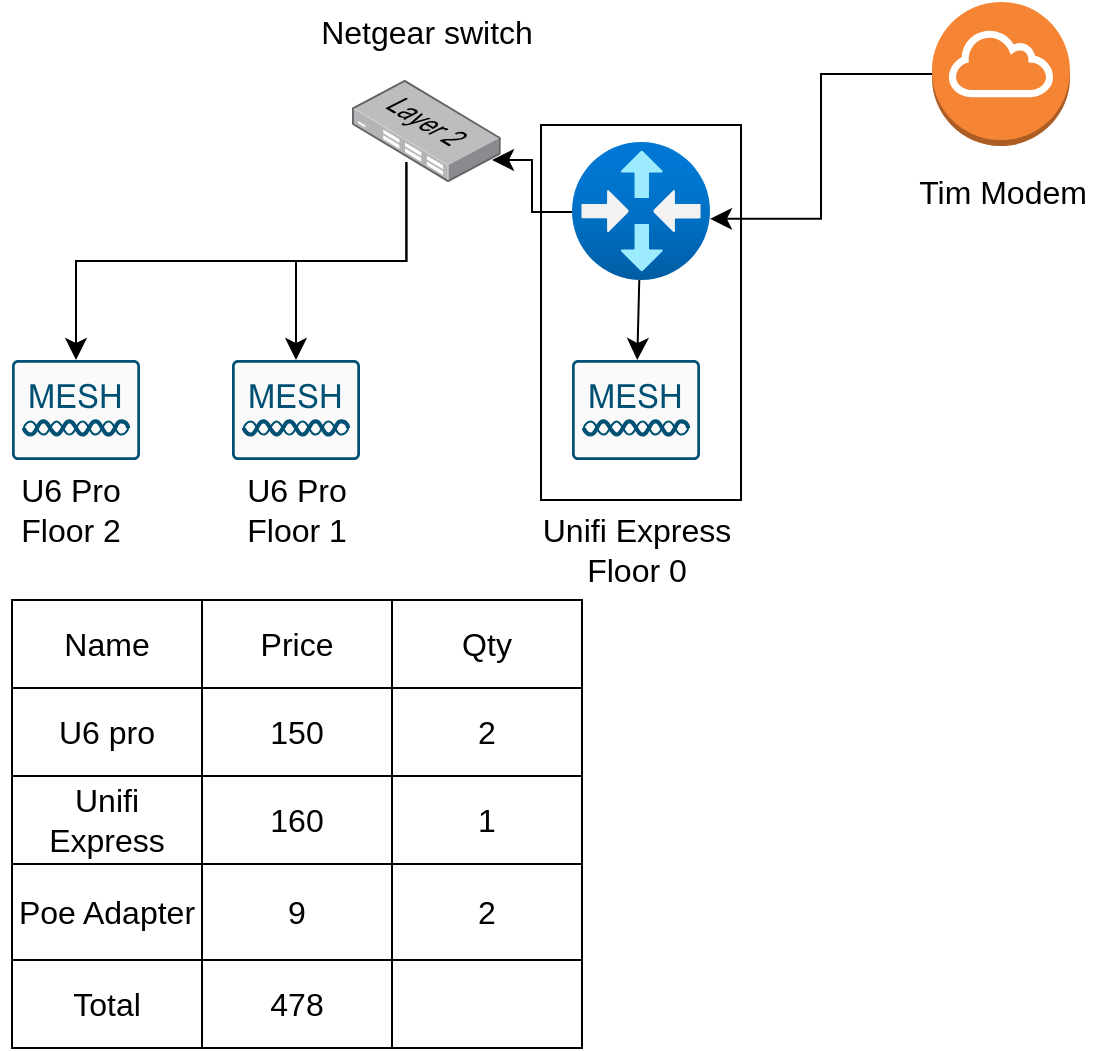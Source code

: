 <mxfile version="22.1.11" type="github">
  <diagram name="Pagina-1" id="ozzTXvZXU9X8fIxmE-A8">
    <mxGraphModel dx="1471" dy="1411" grid="1" gridSize="10" guides="1" tooltips="1" connect="1" arrows="1" fold="1" page="0" pageScale="1" pageWidth="827" pageHeight="1169" math="0" shadow="0">
      <root>
        <mxCell id="0" />
        <mxCell id="1" parent="0" />
        <mxCell id="nrLmRwJp_RmMb4az66oB-20" value="" style="rounded=0;whiteSpace=wrap;html=1;fontSize=16;" vertex="1" parent="1">
          <mxGeometry x="384.5" y="-7.5" width="100" height="187.5" as="geometry" />
        </mxCell>
        <mxCell id="nrLmRwJp_RmMb4az66oB-11" value="" style="edgeStyle=none;curved=1;rounded=0;orthogonalLoop=1;jettySize=auto;html=1;fontSize=12;startSize=8;endSize=8;" edge="1" parent="1" source="nrLmRwJp_RmMb4az66oB-3" target="nrLmRwJp_RmMb4az66oB-9">
          <mxGeometry relative="1" as="geometry" />
        </mxCell>
        <mxCell id="nrLmRwJp_RmMb4az66oB-3" value="" style="image;aspect=fixed;html=1;points=[];align=center;fontSize=12;image=img/lib/azure2/networking/Virtual_Router.svg;" vertex="1" parent="1">
          <mxGeometry x="400" y="1" width="69" height="69" as="geometry" />
        </mxCell>
        <mxCell id="nrLmRwJp_RmMb4az66oB-10" style="edgeStyle=elbowEdgeStyle;rounded=0;orthogonalLoop=1;jettySize=auto;html=1;fontSize=12;startSize=8;endSize=8;entryX=1;entryY=0.557;entryDx=0;entryDy=0;entryPerimeter=0;" edge="1" parent="1" source="nrLmRwJp_RmMb4az66oB-4" target="nrLmRwJp_RmMb4az66oB-3">
          <mxGeometry relative="1" as="geometry" />
        </mxCell>
        <mxCell id="nrLmRwJp_RmMb4az66oB-4" value="" style="outlineConnect=0;dashed=0;verticalLabelPosition=bottom;verticalAlign=top;align=center;html=1;shape=mxgraph.aws3.internet_gateway;fillColor=#F58534;gradientColor=none;fontSize=16;" vertex="1" parent="1">
          <mxGeometry x="580" y="-69" width="69" height="72" as="geometry" />
        </mxCell>
        <mxCell id="nrLmRwJp_RmMb4az66oB-5" value="" style="sketch=0;points=[[0.015,0.015,0],[0.985,0.015,0],[0.985,0.985,0],[0.015,0.985,0],[0.25,0,0],[0.5,0,0],[0.75,0,0],[1,0.25,0],[1,0.5,0],[1,0.75,0],[0.75,1,0],[0.5,1,0],[0.25,1,0],[0,0.75,0],[0,0.5,0],[0,0.25,0]];verticalLabelPosition=bottom;html=1;verticalAlign=top;aspect=fixed;align=center;pointerEvents=1;shape=mxgraph.cisco19.rect;prIcon=mesh_access_point;fillColor=#FAFAFA;strokeColor=#005073;fontSize=16;" vertex="1" parent="1">
          <mxGeometry x="120" y="110" width="64" height="50" as="geometry" />
        </mxCell>
        <mxCell id="nrLmRwJp_RmMb4az66oB-6" value="" style="sketch=0;points=[[0.015,0.015,0],[0.985,0.015,0],[0.985,0.985,0],[0.015,0.985,0],[0.25,0,0],[0.5,0,0],[0.75,0,0],[1,0.25,0],[1,0.5,0],[1,0.75,0],[0.75,1,0],[0.5,1,0],[0.25,1,0],[0,0.75,0],[0,0.5,0],[0,0.25,0]];verticalLabelPosition=bottom;html=1;verticalAlign=top;aspect=fixed;align=center;pointerEvents=1;shape=mxgraph.cisco19.rect;prIcon=mesh_access_point;fillColor=#FAFAFA;strokeColor=#005073;fontSize=16;" vertex="1" parent="1">
          <mxGeometry x="230" y="110" width="64" height="50" as="geometry" />
        </mxCell>
        <mxCell id="nrLmRwJp_RmMb4az66oB-9" value="" style="sketch=0;points=[[0.015,0.015,0],[0.985,0.015,0],[0.985,0.985,0],[0.015,0.985,0],[0.25,0,0],[0.5,0,0],[0.75,0,0],[1,0.25,0],[1,0.5,0],[1,0.75,0],[0.75,1,0],[0.5,1,0],[0.25,1,0],[0,0.75,0],[0,0.5,0],[0,0.25,0]];verticalLabelPosition=bottom;html=1;verticalAlign=top;aspect=fixed;align=center;pointerEvents=1;shape=mxgraph.cisco19.rect;prIcon=mesh_access_point;fillColor=#FAFAFA;strokeColor=#005073;fontSize=16;" vertex="1" parent="1">
          <mxGeometry x="400" y="110" width="64" height="50" as="geometry" />
        </mxCell>
        <mxCell id="nrLmRwJp_RmMb4az66oB-12" style="edgeStyle=elbowEdgeStyle;rounded=0;orthogonalLoop=1;jettySize=auto;html=1;fontSize=12;startSize=8;endSize=8;entryX=0.941;entryY=0.784;entryDx=0;entryDy=0;entryPerimeter=0;" edge="1" parent="1" source="nrLmRwJp_RmMb4az66oB-7">
          <mxGeometry relative="1" as="geometry">
            <mxPoint x="400" y="36" as="sourcePoint" />
            <mxPoint x="350.01" y="-0.016" as="targetPoint" />
          </mxGeometry>
        </mxCell>
        <mxCell id="nrLmRwJp_RmMb4az66oB-14" style="edgeStyle=elbowEdgeStyle;rounded=0;orthogonalLoop=1;jettySize=auto;html=1;entryX=0.5;entryY=0;entryDx=0;entryDy=0;entryPerimeter=0;fontSize=12;startSize=8;endSize=8;elbow=vertical;" edge="1" parent="1" target="nrLmRwJp_RmMb4az66oB-6">
          <mxGeometry relative="1" as="geometry">
            <mxPoint x="317.2" y="11" as="sourcePoint" />
          </mxGeometry>
        </mxCell>
        <mxCell id="nrLmRwJp_RmMb4az66oB-16" style="edgeStyle=elbowEdgeStyle;rounded=0;orthogonalLoop=1;jettySize=auto;html=1;entryX=0.5;entryY=0;entryDx=0;entryDy=0;entryPerimeter=0;fontSize=12;startSize=8;endSize=8;elbow=vertical;" edge="1" parent="1" target="nrLmRwJp_RmMb4az66oB-5">
          <mxGeometry relative="1" as="geometry">
            <mxPoint x="317.2" y="11" as="sourcePoint" />
          </mxGeometry>
        </mxCell>
        <mxCell id="nrLmRwJp_RmMb4az66oB-18" value="U6 Pro&lt;br&gt;Floor 1" style="text;html=1;align=center;verticalAlign=middle;resizable=0;points=[];autosize=1;strokeColor=none;fillColor=none;fontSize=16;" vertex="1" parent="1">
          <mxGeometry x="227" y="160" width="70" height="50" as="geometry" />
        </mxCell>
        <mxCell id="nrLmRwJp_RmMb4az66oB-19" value="U6 Pro&lt;br&gt;Floor 2" style="text;html=1;align=center;verticalAlign=middle;resizable=0;points=[];autosize=1;strokeColor=none;fillColor=none;fontSize=16;" vertex="1" parent="1">
          <mxGeometry x="114" y="160" width="70" height="50" as="geometry" />
        </mxCell>
        <mxCell id="nrLmRwJp_RmMb4az66oB-22" value="Unifi Express&lt;br&gt;Floor 0" style="text;html=1;align=center;verticalAlign=middle;resizable=0;points=[];autosize=1;strokeColor=none;fillColor=none;fontSize=16;" vertex="1" parent="1">
          <mxGeometry x="372" y="180" width="120" height="50" as="geometry" />
        </mxCell>
        <mxCell id="nrLmRwJp_RmMb4az66oB-23" value="Tim Modem" style="text;html=1;align=center;verticalAlign=middle;resizable=0;points=[];autosize=1;strokeColor=none;fillColor=none;fontSize=16;" vertex="1" parent="1">
          <mxGeometry x="559.5" y="11" width="110" height="30" as="geometry" />
        </mxCell>
        <mxCell id="nrLmRwJp_RmMb4az66oB-25" value="Netgear switch" style="text;html=1;align=center;verticalAlign=middle;resizable=0;points=[];autosize=1;strokeColor=none;fillColor=none;fontSize=16;" vertex="1" parent="1">
          <mxGeometry x="262.2" y="-69" width="130" height="30" as="geometry" />
        </mxCell>
        <mxCell id="nrLmRwJp_RmMb4az66oB-26" value="" style="shape=table;startSize=0;container=1;collapsible=0;childLayout=tableLayout;fontSize=16;" vertex="1" parent="1">
          <mxGeometry x="120" y="230" width="285" height="224.0" as="geometry" />
        </mxCell>
        <mxCell id="nrLmRwJp_RmMb4az66oB-27" value="" style="shape=tableRow;horizontal=0;startSize=0;swimlaneHead=0;swimlaneBody=0;strokeColor=inherit;top=0;left=0;bottom=0;right=0;collapsible=0;dropTarget=0;fillColor=none;points=[[0,0.5],[1,0.5]];portConstraint=eastwest;fontSize=16;" vertex="1" parent="nrLmRwJp_RmMb4az66oB-26">
          <mxGeometry width="285" height="44" as="geometry" />
        </mxCell>
        <mxCell id="nrLmRwJp_RmMb4az66oB-28" value="Name" style="shape=partialRectangle;html=1;whiteSpace=wrap;connectable=0;strokeColor=inherit;overflow=hidden;fillColor=none;top=0;left=0;bottom=0;right=0;pointerEvents=1;fontSize=16;" vertex="1" parent="nrLmRwJp_RmMb4az66oB-27">
          <mxGeometry width="95" height="44" as="geometry">
            <mxRectangle width="95" height="44" as="alternateBounds" />
          </mxGeometry>
        </mxCell>
        <mxCell id="nrLmRwJp_RmMb4az66oB-29" value="Price" style="shape=partialRectangle;html=1;whiteSpace=wrap;connectable=0;strokeColor=inherit;overflow=hidden;fillColor=none;top=0;left=0;bottom=0;right=0;pointerEvents=1;fontSize=16;" vertex="1" parent="nrLmRwJp_RmMb4az66oB-27">
          <mxGeometry x="95" width="95" height="44" as="geometry">
            <mxRectangle width="95" height="44" as="alternateBounds" />
          </mxGeometry>
        </mxCell>
        <mxCell id="nrLmRwJp_RmMb4az66oB-42" value="Qty" style="shape=partialRectangle;html=1;whiteSpace=wrap;connectable=0;strokeColor=inherit;overflow=hidden;fillColor=none;top=0;left=0;bottom=0;right=0;pointerEvents=1;fontSize=16;" vertex="1" parent="nrLmRwJp_RmMb4az66oB-27">
          <mxGeometry x="190" width="95" height="44" as="geometry">
            <mxRectangle width="95" height="44" as="alternateBounds" />
          </mxGeometry>
        </mxCell>
        <mxCell id="nrLmRwJp_RmMb4az66oB-30" value="" style="shape=tableRow;horizontal=0;startSize=0;swimlaneHead=0;swimlaneBody=0;strokeColor=inherit;top=0;left=0;bottom=0;right=0;collapsible=0;dropTarget=0;fillColor=none;points=[[0,0.5],[1,0.5]];portConstraint=eastwest;fontSize=16;" vertex="1" parent="nrLmRwJp_RmMb4az66oB-26">
          <mxGeometry y="44" width="285" height="44" as="geometry" />
        </mxCell>
        <mxCell id="nrLmRwJp_RmMb4az66oB-31" value="U6 pro" style="shape=partialRectangle;html=1;whiteSpace=wrap;connectable=0;strokeColor=inherit;overflow=hidden;fillColor=none;top=0;left=0;bottom=0;right=0;pointerEvents=1;fontSize=16;" vertex="1" parent="nrLmRwJp_RmMb4az66oB-30">
          <mxGeometry width="95" height="44" as="geometry">
            <mxRectangle width="95" height="44" as="alternateBounds" />
          </mxGeometry>
        </mxCell>
        <mxCell id="nrLmRwJp_RmMb4az66oB-32" value="150" style="shape=partialRectangle;html=1;whiteSpace=wrap;connectable=0;strokeColor=inherit;overflow=hidden;fillColor=none;top=0;left=0;bottom=0;right=0;pointerEvents=1;fontSize=16;" vertex="1" parent="nrLmRwJp_RmMb4az66oB-30">
          <mxGeometry x="95" width="95" height="44" as="geometry">
            <mxRectangle width="95" height="44" as="alternateBounds" />
          </mxGeometry>
        </mxCell>
        <mxCell id="nrLmRwJp_RmMb4az66oB-43" value="2" style="shape=partialRectangle;html=1;whiteSpace=wrap;connectable=0;strokeColor=inherit;overflow=hidden;fillColor=none;top=0;left=0;bottom=0;right=0;pointerEvents=1;fontSize=16;" vertex="1" parent="nrLmRwJp_RmMb4az66oB-30">
          <mxGeometry x="190" width="95" height="44" as="geometry">
            <mxRectangle width="95" height="44" as="alternateBounds" />
          </mxGeometry>
        </mxCell>
        <mxCell id="nrLmRwJp_RmMb4az66oB-33" value="" style="shape=tableRow;horizontal=0;startSize=0;swimlaneHead=0;swimlaneBody=0;strokeColor=inherit;top=0;left=0;bottom=0;right=0;collapsible=0;dropTarget=0;fillColor=none;points=[[0,0.5],[1,0.5]];portConstraint=eastwest;fontSize=16;" vertex="1" parent="nrLmRwJp_RmMb4az66oB-26">
          <mxGeometry y="88" width="285" height="44" as="geometry" />
        </mxCell>
        <mxCell id="nrLmRwJp_RmMb4az66oB-34" value="Unifi Express" style="shape=partialRectangle;html=1;whiteSpace=wrap;connectable=0;strokeColor=inherit;overflow=hidden;fillColor=none;top=0;left=0;bottom=0;right=0;pointerEvents=1;fontSize=16;" vertex="1" parent="nrLmRwJp_RmMb4az66oB-33">
          <mxGeometry width="95" height="44" as="geometry">
            <mxRectangle width="95" height="44" as="alternateBounds" />
          </mxGeometry>
        </mxCell>
        <mxCell id="nrLmRwJp_RmMb4az66oB-35" value="160" style="shape=partialRectangle;html=1;whiteSpace=wrap;connectable=0;strokeColor=inherit;overflow=hidden;fillColor=none;top=0;left=0;bottom=0;right=0;pointerEvents=1;fontSize=16;" vertex="1" parent="nrLmRwJp_RmMb4az66oB-33">
          <mxGeometry x="95" width="95" height="44" as="geometry">
            <mxRectangle width="95" height="44" as="alternateBounds" />
          </mxGeometry>
        </mxCell>
        <mxCell id="nrLmRwJp_RmMb4az66oB-44" value="1" style="shape=partialRectangle;html=1;whiteSpace=wrap;connectable=0;strokeColor=inherit;overflow=hidden;fillColor=none;top=0;left=0;bottom=0;right=0;pointerEvents=1;fontSize=16;" vertex="1" parent="nrLmRwJp_RmMb4az66oB-33">
          <mxGeometry x="190" width="95" height="44" as="geometry">
            <mxRectangle width="95" height="44" as="alternateBounds" />
          </mxGeometry>
        </mxCell>
        <mxCell id="nrLmRwJp_RmMb4az66oB-36" value="" style="shape=tableRow;horizontal=0;startSize=0;swimlaneHead=0;swimlaneBody=0;strokeColor=inherit;top=0;left=0;bottom=0;right=0;collapsible=0;dropTarget=0;fillColor=none;points=[[0,0.5],[1,0.5]];portConstraint=eastwest;fontSize=16;" vertex="1" parent="nrLmRwJp_RmMb4az66oB-26">
          <mxGeometry y="132" width="285" height="48" as="geometry" />
        </mxCell>
        <mxCell id="nrLmRwJp_RmMb4az66oB-37" value="Poe Adapter" style="shape=partialRectangle;html=1;whiteSpace=wrap;connectable=0;strokeColor=inherit;overflow=hidden;fillColor=none;top=0;left=0;bottom=0;right=0;pointerEvents=1;fontSize=16;" vertex="1" parent="nrLmRwJp_RmMb4az66oB-36">
          <mxGeometry width="95" height="48" as="geometry">
            <mxRectangle width="95" height="48" as="alternateBounds" />
          </mxGeometry>
        </mxCell>
        <mxCell id="nrLmRwJp_RmMb4az66oB-38" value="9" style="shape=partialRectangle;html=1;whiteSpace=wrap;connectable=0;strokeColor=inherit;overflow=hidden;fillColor=none;top=0;left=0;bottom=0;right=0;pointerEvents=1;fontSize=16;" vertex="1" parent="nrLmRwJp_RmMb4az66oB-36">
          <mxGeometry x="95" width="95" height="48" as="geometry">
            <mxRectangle width="95" height="48" as="alternateBounds" />
          </mxGeometry>
        </mxCell>
        <mxCell id="nrLmRwJp_RmMb4az66oB-45" value="2" style="shape=partialRectangle;html=1;whiteSpace=wrap;connectable=0;strokeColor=inherit;overflow=hidden;fillColor=none;top=0;left=0;bottom=0;right=0;pointerEvents=1;fontSize=16;" vertex="1" parent="nrLmRwJp_RmMb4az66oB-36">
          <mxGeometry x="190" width="95" height="48" as="geometry">
            <mxRectangle width="95" height="48" as="alternateBounds" />
          </mxGeometry>
        </mxCell>
        <mxCell id="nrLmRwJp_RmMb4az66oB-39" value="" style="shape=tableRow;horizontal=0;startSize=0;swimlaneHead=0;swimlaneBody=0;strokeColor=inherit;top=0;left=0;bottom=0;right=0;collapsible=0;dropTarget=0;fillColor=none;points=[[0,0.5],[1,0.5]];portConstraint=eastwest;fontSize=16;" vertex="1" parent="nrLmRwJp_RmMb4az66oB-26">
          <mxGeometry y="180" width="285" height="44" as="geometry" />
        </mxCell>
        <mxCell id="nrLmRwJp_RmMb4az66oB-40" value="Total" style="shape=partialRectangle;html=1;whiteSpace=wrap;connectable=0;strokeColor=inherit;overflow=hidden;fillColor=none;top=0;left=0;bottom=0;right=0;pointerEvents=1;fontSize=16;" vertex="1" parent="nrLmRwJp_RmMb4az66oB-39">
          <mxGeometry width="95" height="44" as="geometry">
            <mxRectangle width="95" height="44" as="alternateBounds" />
          </mxGeometry>
        </mxCell>
        <mxCell id="nrLmRwJp_RmMb4az66oB-41" value="478" style="shape=partialRectangle;html=1;whiteSpace=wrap;connectable=0;strokeColor=inherit;overflow=hidden;fillColor=none;top=0;left=0;bottom=0;right=0;pointerEvents=1;fontSize=16;" vertex="1" parent="nrLmRwJp_RmMb4az66oB-39">
          <mxGeometry x="95" width="95" height="44" as="geometry">
            <mxRectangle width="95" height="44" as="alternateBounds" />
          </mxGeometry>
        </mxCell>
        <mxCell id="nrLmRwJp_RmMb4az66oB-46" style="shape=partialRectangle;html=1;whiteSpace=wrap;connectable=0;strokeColor=inherit;overflow=hidden;fillColor=none;top=0;left=0;bottom=0;right=0;pointerEvents=1;fontSize=16;" vertex="1" parent="nrLmRwJp_RmMb4az66oB-39">
          <mxGeometry x="190" width="95" height="44" as="geometry">
            <mxRectangle width="95" height="44" as="alternateBounds" />
          </mxGeometry>
        </mxCell>
        <mxCell id="nrLmRwJp_RmMb4az66oB-47" value="" style="edgeStyle=elbowEdgeStyle;rounded=0;orthogonalLoop=1;jettySize=auto;html=1;fontSize=12;startSize=8;endSize=8;entryX=0.941;entryY=0.784;entryDx=0;entryDy=0;entryPerimeter=0;" edge="1" parent="1" target="nrLmRwJp_RmMb4az66oB-7">
          <mxGeometry relative="1" as="geometry">
            <mxPoint x="400" y="36" as="sourcePoint" />
            <mxPoint x="350.01" y="-0.016" as="targetPoint" />
          </mxGeometry>
        </mxCell>
        <mxCell id="nrLmRwJp_RmMb4az66oB-7" value="" style="image;points=[];aspect=fixed;html=1;align=center;shadow=0;dashed=0;image=img/lib/allied_telesis/switch/Switch_24_port_L2.svg;fontSize=16;" vertex="1" parent="1">
          <mxGeometry x="290" y="-30" width="74.4" height="51" as="geometry" />
        </mxCell>
      </root>
    </mxGraphModel>
  </diagram>
</mxfile>

